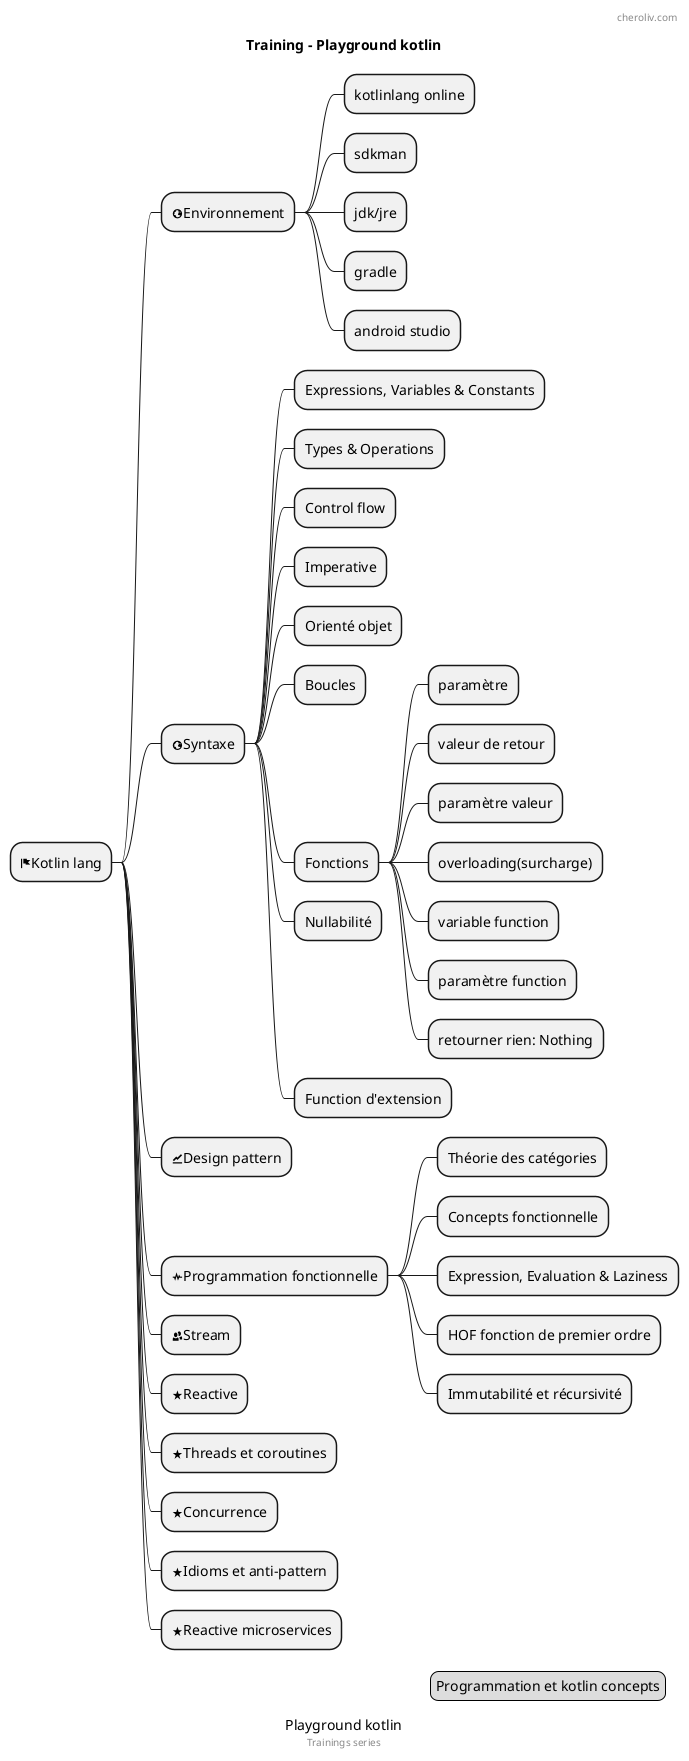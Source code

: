 @startmindmap
'https://plantuml.com/mindmap-diagram

caption Playground kotlin
title Training - Playground kotlin

* <&flag>Kotlin lang

** <&globe>Environnement
*** kotlinlang online
*** sdkman
*** jdk/jre
*** gradle
*** android studio

** <&globe>Syntaxe
*** Expressions, Variables & Constants
*** Types & Operations
*** Control flow
*** Imperative
*** Orienté objet
*** Boucles
*** Fonctions
**** paramètre
**** valeur de retour
**** paramètre valeur
**** overloading(surcharge)
**** variable function
**** paramètre function
**** retourner rien: Nothing
*** Nullabilité
*** Function d'extension
** <&graph>Design pattern
** <&pulse>Programmation fonctionnelle
*** Théorie des catégories
*** Concepts fonctionnelle
*** Expression, Evaluation & Laziness
*** HOF fonction de premier ordre
*** Immutabilité et récursivité
** <&people>Stream
** <&star>Reactive
** <&star>Threads et coroutines
** <&star>Concurrence
** <&star>Idioms et anti-pattern
** <&star>Reactive microservices


header
    cheroliv.com
endheader

center footer Trainings series

legend right
  Programmation et kotlin concepts
endlegend
@endmindmap
